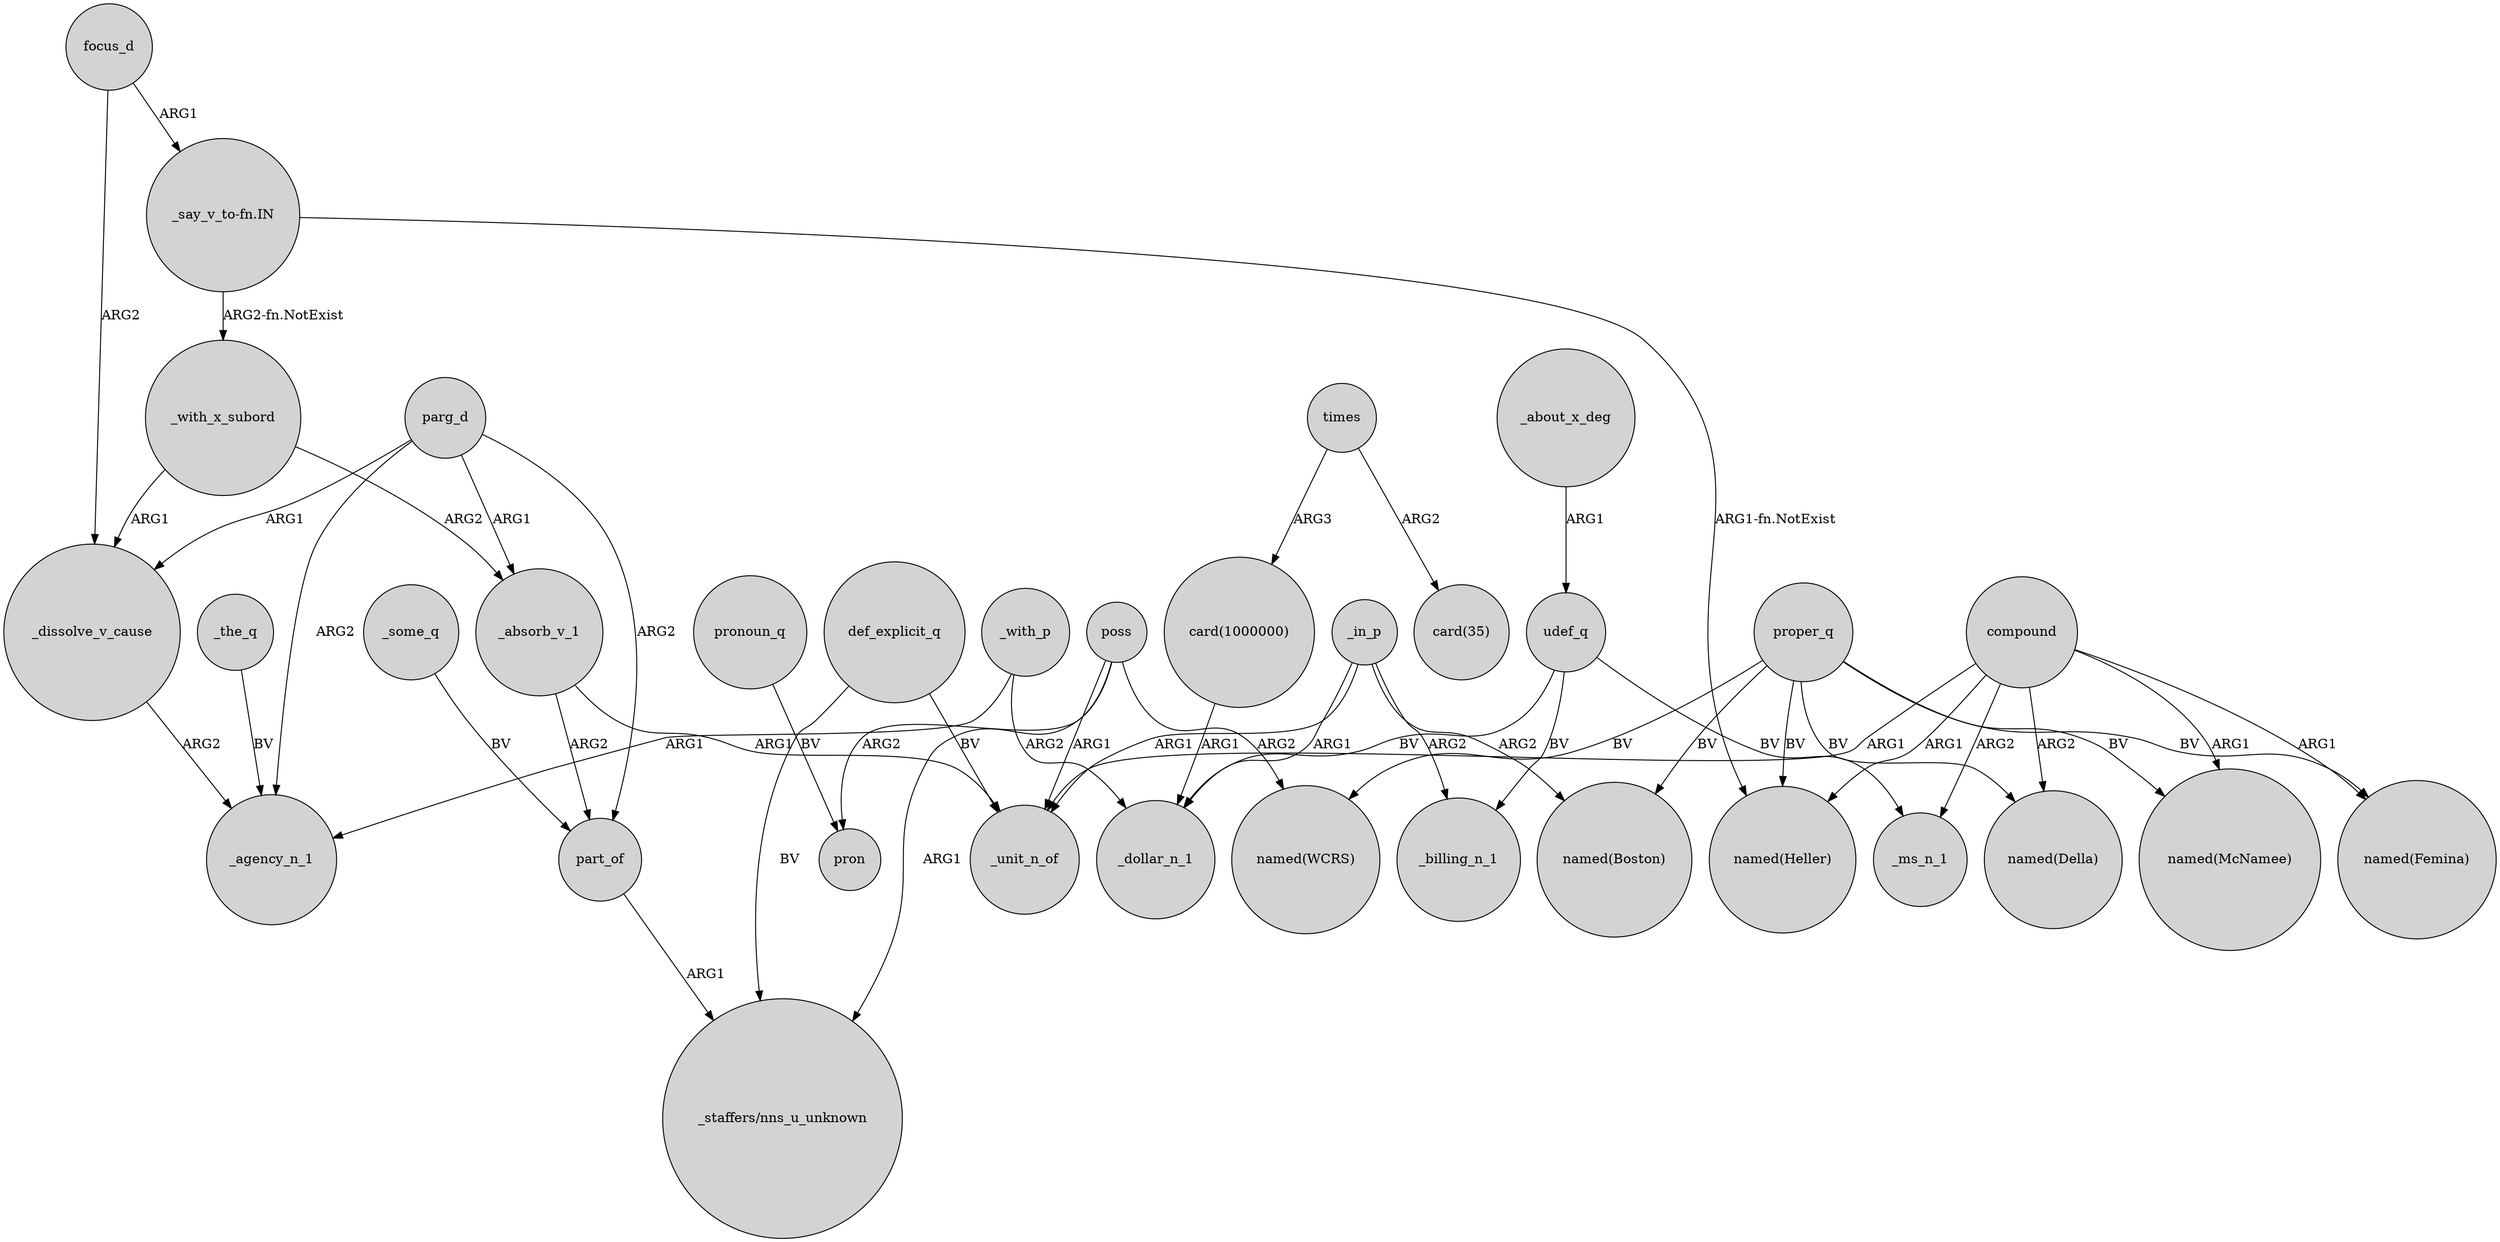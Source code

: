 digraph {
	node [shape=circle style=filled]
	_the_q -> _agency_n_1 [label=BV]
	"card(1000000)" -> _dollar_n_1 [label=ARG1]
	_dissolve_v_cause -> _agency_n_1 [label=ARG2]
	proper_q -> "named(Boston)" [label=BV]
	poss -> pron [label=ARG2]
	_in_p -> "named(Boston)" [label=ARG2]
	_with_x_subord -> _absorb_v_1 [label=ARG2]
	proper_q -> "named(Heller)" [label=BV]
	def_explicit_q -> _unit_n_of [label=BV]
	compound -> _unit_n_of [label=ARG1]
	_with_x_subord -> _dissolve_v_cause [label=ARG1]
	part_of -> "_staffers/nns_u_unknown" [label=ARG1]
	poss -> "named(WCRS)" [label=ARG2]
	_with_p -> _agency_n_1 [label=ARG1]
	compound -> "named(Heller)" [label=ARG1]
	"_say_v_to-fn.IN" -> "named(Heller)" [label="ARG1-fn.NotExist"]
	compound -> "named(Femina)" [label=ARG1]
	_about_x_deg -> udef_q [label=ARG1]
	parg_d -> _agency_n_1 [label=ARG2]
	compound -> _ms_n_1 [label=ARG2]
	_absorb_v_1 -> part_of [label=ARG2]
	_in_p -> _unit_n_of [label=ARG1]
	poss -> "_staffers/nns_u_unknown" [label=ARG1]
	_some_q -> part_of [label=BV]
	_absorb_v_1 -> _unit_n_of [label=ARG1]
	pronoun_q -> pron [label=BV]
	times -> "card(35)" [label=ARG2]
	udef_q -> _ms_n_1 [label=BV]
	poss -> _unit_n_of [label=ARG1]
	times -> "card(1000000)" [label=ARG3]
	compound -> "named(McNamee)" [label=ARG1]
	compound -> "named(Della)" [label=ARG2]
	proper_q -> "named(Della)" [label=BV]
	udef_q -> _billing_n_1 [label=BV]
	proper_q -> "named(McNamee)" [label=BV]
	parg_d -> _dissolve_v_cause [label=ARG1]
	parg_d -> _absorb_v_1 [label=ARG1]
	proper_q -> "named(WCRS)" [label=BV]
	proper_q -> "named(Femina)" [label=BV]
	focus_d -> _dissolve_v_cause [label=ARG2]
	_in_p -> _billing_n_1 [label=ARG2]
	_in_p -> _dollar_n_1 [label=ARG1]
	def_explicit_q -> "_staffers/nns_u_unknown" [label=BV]
	parg_d -> part_of [label=ARG2]
	"_say_v_to-fn.IN" -> _with_x_subord [label="ARG2-fn.NotExist"]
	udef_q -> _dollar_n_1 [label=BV]
	focus_d -> "_say_v_to-fn.IN" [label=ARG1]
	_with_p -> _dollar_n_1 [label=ARG2]
}

